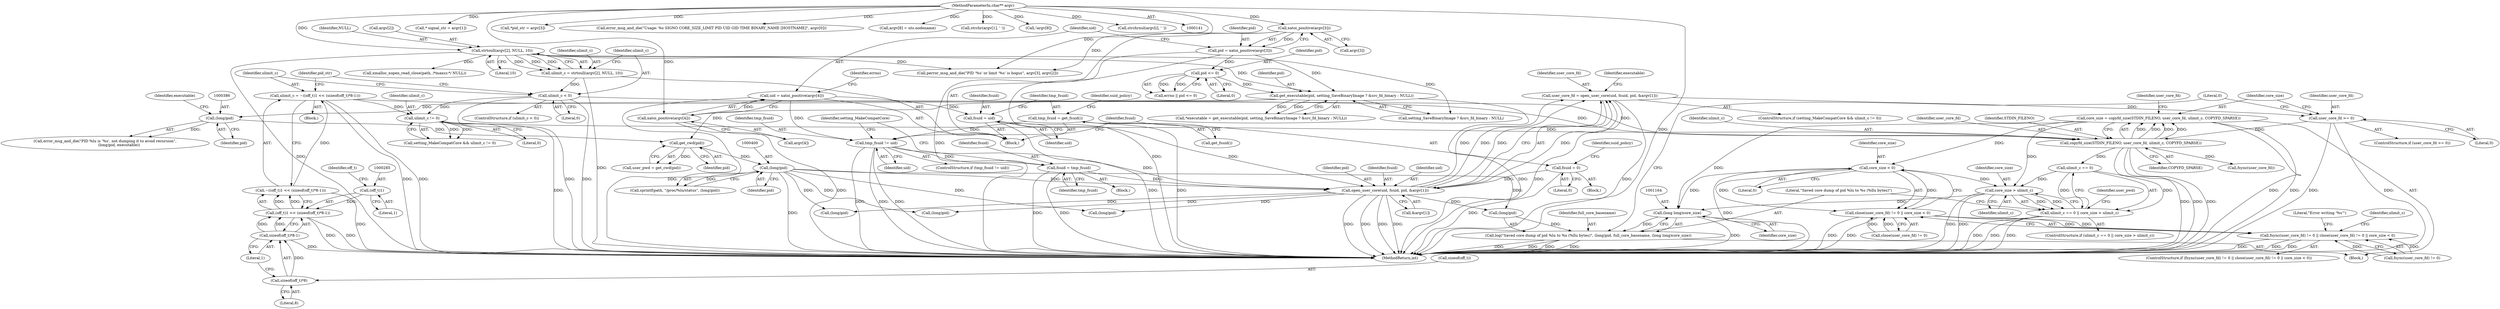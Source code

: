 digraph "0_abrt_80408e9e24a1c10f85fd969e1853e0f192157f92_0@API" {
"1001111" [label="(Call,core_size = copyfd_size(STDIN_FILENO, user_core_fd, ulimit_c, COPYFD_SPARSE))"];
"1001113" [label="(Call,copyfd_size(STDIN_FILENO, user_core_fd, ulimit_c, COPYFD_SPARSE))"];
"1001106" [label="(Call,user_core_fd >= 0)"];
"1000441" [label="(Call,user_core_fd = open_user_core(uid, fsuid, pid, &argv[1]))"];
"1000443" [label="(Call,open_user_core(uid, fsuid, pid, &argv[1]))"];
"1000420" [label="(Call,tmp_fsuid != uid)"];
"1000412" [label="(Call,tmp_fsuid = get_fsuid())"];
"1000307" [label="(Call,uid = xatoi_positive(argv[4]))"];
"1000309" [label="(Call,xatoi_positive(argv[4]))"];
"1000143" [label="(MethodParameterIn,char** argv)"];
"1000408" [label="(Call,fsuid = uid)"];
"1000424" [label="(Call,fsuid = 0)"];
"1000432" [label="(Call,fsuid = tmp_fsuid)"];
"1000399" [label="(Call,(long)pid)"];
"1000391" [label="(Call,get_cwd(pid))"];
"1000369" [label="(Call,get_executable(pid, setting_SaveBinaryImage ? &src_fd_binary : NULL))"];
"1000300" [label="(Call,pid = xatoi_positive(argv[3]))"];
"1000302" [label="(Call,xatoi_positive(argv[3]))"];
"1000316" [label="(Call,pid <= 0)"];
"1000269" [label="(Call,strtoull(argv[2], NULL, 10))"];
"1000385" [label="(Call,(long)pid)"];
"1000280" [label="(Call,ulimit_c = ~((off_t)1 << (sizeof(off_t)*8-1)))"];
"1000282" [label="(Call,~((off_t)1 << (sizeof(off_t)*8-1)))"];
"1000283" [label="(Call,(off_t)1 << (sizeof(off_t)*8-1))"];
"1000284" [label="(Call,(off_t)1)"];
"1000287" [label="(Call,sizeof(off_t)*8-1)"];
"1000288" [label="(Call,sizeof(off_t)*8)"];
"1000276" [label="(Call,ulimit_c < 0)"];
"1000267" [label="(Call,ulimit_c = strtoull(argv[2], NULL, 10))"];
"1000438" [label="(Call,ulimit_c != 0)"];
"1001129" [label="(Call,core_size < 0)"];
"1001124" [label="(Call,close(user_core_fd) != 0 || core_size < 0)"];
"1001119" [label="(Call,fsync(user_core_fd) != 0 || close(user_core_fd) != 0 || core_size < 0)"];
"1001147" [label="(Call,core_size > ulimit_c)"];
"1001143" [label="(Call,ulimit_c == 0 || core_size > ulimit_c)"];
"1001163" [label="(Call,(long long)core_size)"];
"1001157" [label="(Call,log(\"Saved core dump of pid %lu to %s (%llu bytes)\", (long)pid, full_core_basename, (long long)core_size))"];
"1000281" [label="(Identifier,ulimit_c)"];
"1000458" [label="(Call,(long)pid)"];
"1000410" [label="(Identifier,uid)"];
"1000273" [label="(Identifier,NULL)"];
"1001116" [label="(Identifier,ulimit_c)"];
"1000421" [label="(Identifier,tmp_fsuid)"];
"1001115" [label="(Identifier,user_core_fd)"];
"1000303" [label="(Call,argv[3])"];
"1001105" [label="(ControlStructure,if (user_core_fd >= 0))"];
"1000439" [label="(Identifier,ulimit_c)"];
"1000425" [label="(Identifier,fsuid)"];
"1000371" [label="(Call,setting_SaveBinaryImage ? &src_fd_binary : NULL)"];
"1001114" [label="(Identifier,STDIN_FILENO)"];
"1000443" [label="(Call,open_user_core(uid, fsuid, pid, &argv[1]))"];
"1000291" [label="(Literal,8)"];
"1000310" [label="(Call,argv[4])"];
"1000369" [label="(Call,get_executable(pid, setting_SaveBinaryImage ? &src_fd_binary : NULL))"];
"1000446" [label="(Identifier,pid)"];
"1000445" [label="(Identifier,fsuid)"];
"1000426" [label="(Literal,0)"];
"1000302" [label="(Call,xatoi_positive(argv[3]))"];
"1000432" [label="(Call,fsuid = tmp_fsuid)"];
"1000300" [label="(Call,pid = xatoi_positive(argv[3]))"];
"1001167" [label="(Literal,0)"];
"1000270" [label="(Call,argv[2])"];
"1000309" [label="(Call,xatoi_positive(argv[4]))"];
"1001165" [label="(Identifier,core_size)"];
"1000440" [label="(Literal,0)"];
"1000287" [label="(Call,sizeof(off_t)*8-1)"];
"1000290" [label="(Identifier,off_t)"];
"1001125" [label="(Call,close(user_core_fd) != 0)"];
"1000435" [label="(ControlStructure,if (setting_MakeCompatCore && ulimit_c != 0))"];
"1000256" [label="(Call,* signal_str = argv[1])"];
"1000143" [label="(MethodParameterIn,char** argv)"];
"1000413" [label="(Identifier,tmp_fsuid)"];
"1000431" [label="(Block,)"];
"1001159" [label="(Call,(long)pid)"];
"1000280" [label="(Call,ulimit_c = ~((off_t)1 << (sizeof(off_t)*8-1)))"];
"1000391" [label="(Call,get_cwd(pid))"];
"1000314" [label="(Call,errno || pid <= 0)"];
"1000412" [label="(Call,tmp_fsuid = get_fsuid())"];
"1000292" [label="(Literal,1)"];
"1000282" [label="(Call,~((off_t)1 << (sizeof(off_t)*8-1)))"];
"1000269" [label="(Call,strtoull(argv[2], NULL, 10))"];
"1000388" [label="(Identifier,executable)"];
"1001145" [label="(Identifier,ulimit_c)"];
"1001131" [label="(Literal,0)"];
"1000404" [label="(Call,xmalloc_xopen_read_close(path, /*maxsz:*/ NULL))"];
"1000286" [label="(Literal,1)"];
"1000419" [label="(ControlStructure,if (tmp_fsuid != uid))"];
"1001129" [label="(Call,core_size < 0)"];
"1000320" [label="(Call,perror_msg_and_die(\"PID '%s' or limit '%s' is bogus\", argv[3], argv[2]))"];
"1000318" [label="(Literal,0)"];
"1000316" [label="(Call,pid <= 0)"];
"1000289" [label="(Call,sizeof(off_t))"];
"1000387" [label="(Identifier,pid)"];
"1001120" [label="(Call,fsync(user_core_fd) != 0)"];
"1000370" [label="(Identifier,pid)"];
"1000274" [label="(Literal,10)"];
"1001117" [label="(Identifier,COPYFD_SPARSE)"];
"1000276" [label="(Call,ulimit_c < 0)"];
"1000429" [label="(Identifier,suid_policy)"];
"1000294" [label="(Call,*pid_str = argv[3])"];
"1001130" [label="(Identifier,core_size)"];
"1001144" [label="(Call,ulimit_c == 0)"];
"1000308" [label="(Identifier,uid)"];
"1001152" [label="(Identifier,user_pwd)"];
"1000267" [label="(Call,ulimit_c = strtoull(argv[2], NULL, 10))"];
"1000417" [label="(Identifier,suid_policy)"];
"1000453" [label="(Identifier,executable)"];
"1000288" [label="(Call,sizeof(off_t)*8)"];
"1000437" [label="(Identifier,setting_MakeCompatCore)"];
"1000317" [label="(Identifier,pid)"];
"1000284" [label="(Call,(off_t)1)"];
"1000399" [label="(Call,(long)pid)"];
"1000401" [label="(Identifier,pid)"];
"1001113" [label="(Call,copyfd_size(STDIN_FILENO, user_core_fd, ulimit_c, COPYFD_SPARSE))"];
"1000423" [label="(Block,)"];
"1001111" [label="(Call,core_size = copyfd_size(STDIN_FILENO, user_core_fd, ulimit_c, COPYFD_SPARSE))"];
"1000444" [label="(Identifier,uid)"];
"1000170" [label="(Call,error_msg_and_die(\"Usage: %s SIGNO CORE_SIZE_LIMIT PID UID GID TIME BINARY_NAME [HOSTNAME]\", argv[0]))"];
"1000301" [label="(Identifier,pid)"];
"1000144" [label="(Block,)"];
"1000353" [label="(Call,argv[8] = uts.nodename)"];
"1001162" [label="(Identifier,full_core_basename)"];
"1001147" [label="(Call,core_size > ulimit_c)"];
"1001112" [label="(Identifier,core_size)"];
"1001106" [label="(Call,user_core_fd >= 0)"];
"1001118" [label="(ControlStructure,if (fsync(user_core_fd) != 0 || close(user_core_fd) != 0 || core_size < 0))"];
"1000295" [label="(Identifier,pid_str)"];
"1000447" [label="(Call,&argv[1])"];
"1000408" [label="(Call,fsuid = uid)"];
"1000176" [label="(Call,strchr(argv[1], ' '))"];
"1001157" [label="(Call,log(\"Saved core dump of pid %lu to %s (%llu bytes)\", (long)pid, full_core_basename, (long long)core_size))"];
"1000283" [label="(Call,(off_t)1 << (sizeof(off_t)*8-1))"];
"1000278" [label="(Literal,0)"];
"1000396" [label="(Call,sprintf(path, \"/proc/%lu/status\", (long)pid))"];
"1001158" [label="(Literal,\"Saved core dump of pid %lu to %s (%llu bytes)\")"];
"1000268" [label="(Identifier,ulimit_c)"];
"1000307" [label="(Call,uid = xatoi_positive(argv[4]))"];
"1001149" [label="(Identifier,ulimit_c)"];
"1001148" [label="(Identifier,core_size)"];
"1000433" [label="(Identifier,fsuid)"];
"1001108" [label="(Literal,0)"];
"1000383" [label="(Call,error_msg_and_die(\"PID %lu is '%s', not dumping it to avoid recursion\",\n                        (long)pid, executable))"];
"1001107" [label="(Identifier,user_core_fd)"];
"1000442" [label="(Identifier,user_core_fd)"];
"1000414" [label="(Call,get_fsuid())"];
"1001122" [label="(Identifier,user_core_fd)"];
"1001119" [label="(Call,fsync(user_core_fd) != 0 || close(user_core_fd) != 0 || core_size < 0)"];
"1000438" [label="(Call,ulimit_c != 0)"];
"1000441" [label="(Call,user_core_fd = open_user_core(uid, fsuid, pid, &argv[1]))"];
"1001121" [label="(Call,fsync(user_core_fd))"];
"1000385" [label="(Call,(long)pid)"];
"1000422" [label="(Identifier,uid)"];
"1000367" [label="(Call,*executable = get_executable(pid, setting_SaveBinaryImage ? &src_fd_binary : NULL))"];
"1000345" [label="(Call,!argv[8])"];
"1001124" [label="(Call,close(user_core_fd) != 0 || core_size < 0)"];
"1000589" [label="(Call,(long)pid)"];
"1001134" [label="(Literal,\"Error writing '%s'\")"];
"1001168" [label="(MethodReturn,int)"];
"1000420" [label="(Call,tmp_fsuid != uid)"];
"1000315" [label="(Identifier,errno)"];
"1001142" [label="(ControlStructure,if (ulimit_c == 0 || core_size > ulimit_c))"];
"1000409" [label="(Identifier,fsuid)"];
"1000195" [label="(Call,strchrnul(argv[i], ' '))"];
"1000275" [label="(ControlStructure,if (ulimit_c < 0))"];
"1000610" [label="(Call,(long)pid)"];
"1001163" [label="(Call,(long long)core_size)"];
"1001143" [label="(Call,ulimit_c == 0 || core_size > ulimit_c)"];
"1000392" [label="(Identifier,pid)"];
"1000279" [label="(Block,)"];
"1000436" [label="(Call,setting_MakeCompatCore && ulimit_c != 0)"];
"1001109" [label="(Block,)"];
"1000424" [label="(Call,fsuid = 0)"];
"1000434" [label="(Identifier,tmp_fsuid)"];
"1000389" [label="(Call,user_pwd = get_cwd(pid))"];
"1000277" [label="(Identifier,ulimit_c)"];
"1001111" -> "1001109"  [label="AST: "];
"1001111" -> "1001113"  [label="CFG: "];
"1001112" -> "1001111"  [label="AST: "];
"1001113" -> "1001111"  [label="AST: "];
"1001122" -> "1001111"  [label="CFG: "];
"1001111" -> "1001168"  [label="DDG: "];
"1001111" -> "1001168"  [label="DDG: "];
"1001113" -> "1001111"  [label="DDG: "];
"1001113" -> "1001111"  [label="DDG: "];
"1001113" -> "1001111"  [label="DDG: "];
"1001113" -> "1001111"  [label="DDG: "];
"1001111" -> "1001129"  [label="DDG: "];
"1001111" -> "1001147"  [label="DDG: "];
"1001111" -> "1001163"  [label="DDG: "];
"1001113" -> "1001117"  [label="CFG: "];
"1001114" -> "1001113"  [label="AST: "];
"1001115" -> "1001113"  [label="AST: "];
"1001116" -> "1001113"  [label="AST: "];
"1001117" -> "1001113"  [label="AST: "];
"1001113" -> "1001168"  [label="DDG: "];
"1001113" -> "1001168"  [label="DDG: "];
"1001113" -> "1001168"  [label="DDG: "];
"1001106" -> "1001113"  [label="DDG: "];
"1000280" -> "1001113"  [label="DDG: "];
"1000276" -> "1001113"  [label="DDG: "];
"1000438" -> "1001113"  [label="DDG: "];
"1001113" -> "1001121"  [label="DDG: "];
"1001113" -> "1001144"  [label="DDG: "];
"1001106" -> "1001105"  [label="AST: "];
"1001106" -> "1001108"  [label="CFG: "];
"1001107" -> "1001106"  [label="AST: "];
"1001108" -> "1001106"  [label="AST: "];
"1001112" -> "1001106"  [label="CFG: "];
"1001167" -> "1001106"  [label="CFG: "];
"1001106" -> "1001168"  [label="DDG: "];
"1001106" -> "1001168"  [label="DDG: "];
"1000441" -> "1001106"  [label="DDG: "];
"1000441" -> "1000435"  [label="AST: "];
"1000441" -> "1000443"  [label="CFG: "];
"1000442" -> "1000441"  [label="AST: "];
"1000443" -> "1000441"  [label="AST: "];
"1000453" -> "1000441"  [label="CFG: "];
"1000441" -> "1001168"  [label="DDG: "];
"1000441" -> "1001168"  [label="DDG: "];
"1000443" -> "1000441"  [label="DDG: "];
"1000443" -> "1000441"  [label="DDG: "];
"1000443" -> "1000441"  [label="DDG: "];
"1000443" -> "1000441"  [label="DDG: "];
"1000443" -> "1000447"  [label="CFG: "];
"1000444" -> "1000443"  [label="AST: "];
"1000445" -> "1000443"  [label="AST: "];
"1000446" -> "1000443"  [label="AST: "];
"1000447" -> "1000443"  [label="AST: "];
"1000443" -> "1001168"  [label="DDG: "];
"1000443" -> "1001168"  [label="DDG: "];
"1000443" -> "1001168"  [label="DDG: "];
"1000443" -> "1001168"  [label="DDG: "];
"1000420" -> "1000443"  [label="DDG: "];
"1000408" -> "1000443"  [label="DDG: "];
"1000424" -> "1000443"  [label="DDG: "];
"1000432" -> "1000443"  [label="DDG: "];
"1000399" -> "1000443"  [label="DDG: "];
"1000443" -> "1000458"  [label="DDG: "];
"1000443" -> "1000589"  [label="DDG: "];
"1000443" -> "1000610"  [label="DDG: "];
"1000443" -> "1001159"  [label="DDG: "];
"1000420" -> "1000419"  [label="AST: "];
"1000420" -> "1000422"  [label="CFG: "];
"1000421" -> "1000420"  [label="AST: "];
"1000422" -> "1000420"  [label="AST: "];
"1000425" -> "1000420"  [label="CFG: "];
"1000437" -> "1000420"  [label="CFG: "];
"1000420" -> "1001168"  [label="DDG: "];
"1000420" -> "1001168"  [label="DDG: "];
"1000420" -> "1001168"  [label="DDG: "];
"1000412" -> "1000420"  [label="DDG: "];
"1000307" -> "1000420"  [label="DDG: "];
"1000420" -> "1000432"  [label="DDG: "];
"1000412" -> "1000144"  [label="AST: "];
"1000412" -> "1000414"  [label="CFG: "];
"1000413" -> "1000412"  [label="AST: "];
"1000414" -> "1000412"  [label="AST: "];
"1000417" -> "1000412"  [label="CFG: "];
"1000412" -> "1001168"  [label="DDG: "];
"1000307" -> "1000144"  [label="AST: "];
"1000307" -> "1000309"  [label="CFG: "];
"1000308" -> "1000307"  [label="AST: "];
"1000309" -> "1000307"  [label="AST: "];
"1000315" -> "1000307"  [label="CFG: "];
"1000307" -> "1001168"  [label="DDG: "];
"1000309" -> "1000307"  [label="DDG: "];
"1000307" -> "1000408"  [label="DDG: "];
"1000309" -> "1000310"  [label="CFG: "];
"1000310" -> "1000309"  [label="AST: "];
"1000309" -> "1001168"  [label="DDG: "];
"1000143" -> "1000309"  [label="DDG: "];
"1000143" -> "1000141"  [label="AST: "];
"1000143" -> "1001168"  [label="DDG: "];
"1000143" -> "1000170"  [label="DDG: "];
"1000143" -> "1000176"  [label="DDG: "];
"1000143" -> "1000195"  [label="DDG: "];
"1000143" -> "1000256"  [label="DDG: "];
"1000143" -> "1000269"  [label="DDG: "];
"1000143" -> "1000294"  [label="DDG: "];
"1000143" -> "1000302"  [label="DDG: "];
"1000143" -> "1000320"  [label="DDG: "];
"1000143" -> "1000345"  [label="DDG: "];
"1000143" -> "1000353"  [label="DDG: "];
"1000408" -> "1000144"  [label="AST: "];
"1000408" -> "1000410"  [label="CFG: "];
"1000409" -> "1000408"  [label="AST: "];
"1000410" -> "1000408"  [label="AST: "];
"1000413" -> "1000408"  [label="CFG: "];
"1000408" -> "1001168"  [label="DDG: "];
"1000424" -> "1000423"  [label="AST: "];
"1000424" -> "1000426"  [label="CFG: "];
"1000425" -> "1000424"  [label="AST: "];
"1000426" -> "1000424"  [label="AST: "];
"1000429" -> "1000424"  [label="CFG: "];
"1000424" -> "1001168"  [label="DDG: "];
"1000432" -> "1000431"  [label="AST: "];
"1000432" -> "1000434"  [label="CFG: "];
"1000433" -> "1000432"  [label="AST: "];
"1000434" -> "1000432"  [label="AST: "];
"1000437" -> "1000432"  [label="CFG: "];
"1000432" -> "1001168"  [label="DDG: "];
"1000432" -> "1001168"  [label="DDG: "];
"1000399" -> "1000396"  [label="AST: "];
"1000399" -> "1000401"  [label="CFG: "];
"1000400" -> "1000399"  [label="AST: "];
"1000401" -> "1000399"  [label="AST: "];
"1000396" -> "1000399"  [label="CFG: "];
"1000399" -> "1001168"  [label="DDG: "];
"1000399" -> "1000396"  [label="DDG: "];
"1000391" -> "1000399"  [label="DDG: "];
"1000399" -> "1000458"  [label="DDG: "];
"1000399" -> "1000589"  [label="DDG: "];
"1000399" -> "1000610"  [label="DDG: "];
"1000399" -> "1001159"  [label="DDG: "];
"1000391" -> "1000389"  [label="AST: "];
"1000391" -> "1000392"  [label="CFG: "];
"1000392" -> "1000391"  [label="AST: "];
"1000389" -> "1000391"  [label="CFG: "];
"1000391" -> "1000389"  [label="DDG: "];
"1000369" -> "1000391"  [label="DDG: "];
"1000385" -> "1000391"  [label="DDG: "];
"1000369" -> "1000367"  [label="AST: "];
"1000369" -> "1000371"  [label="CFG: "];
"1000370" -> "1000369"  [label="AST: "];
"1000371" -> "1000369"  [label="AST: "];
"1000367" -> "1000369"  [label="CFG: "];
"1000369" -> "1001168"  [label="DDG: "];
"1000369" -> "1000367"  [label="DDG: "];
"1000369" -> "1000367"  [label="DDG: "];
"1000300" -> "1000369"  [label="DDG: "];
"1000316" -> "1000369"  [label="DDG: "];
"1000269" -> "1000369"  [label="DDG: "];
"1000369" -> "1000385"  [label="DDG: "];
"1000300" -> "1000144"  [label="AST: "];
"1000300" -> "1000302"  [label="CFG: "];
"1000301" -> "1000300"  [label="AST: "];
"1000302" -> "1000300"  [label="AST: "];
"1000308" -> "1000300"  [label="CFG: "];
"1000300" -> "1001168"  [label="DDG: "];
"1000302" -> "1000300"  [label="DDG: "];
"1000300" -> "1000316"  [label="DDG: "];
"1000302" -> "1000303"  [label="CFG: "];
"1000303" -> "1000302"  [label="AST: "];
"1000302" -> "1001168"  [label="DDG: "];
"1000302" -> "1000320"  [label="DDG: "];
"1000316" -> "1000314"  [label="AST: "];
"1000316" -> "1000318"  [label="CFG: "];
"1000317" -> "1000316"  [label="AST: "];
"1000318" -> "1000316"  [label="AST: "];
"1000314" -> "1000316"  [label="CFG: "];
"1000316" -> "1000314"  [label="DDG: "];
"1000316" -> "1000314"  [label="DDG: "];
"1000269" -> "1000267"  [label="AST: "];
"1000269" -> "1000274"  [label="CFG: "];
"1000270" -> "1000269"  [label="AST: "];
"1000273" -> "1000269"  [label="AST: "];
"1000274" -> "1000269"  [label="AST: "];
"1000267" -> "1000269"  [label="CFG: "];
"1000269" -> "1001168"  [label="DDG: "];
"1000269" -> "1000267"  [label="DDG: "];
"1000269" -> "1000267"  [label="DDG: "];
"1000269" -> "1000267"  [label="DDG: "];
"1000269" -> "1000320"  [label="DDG: "];
"1000269" -> "1000371"  [label="DDG: "];
"1000269" -> "1000404"  [label="DDG: "];
"1000385" -> "1000383"  [label="AST: "];
"1000385" -> "1000387"  [label="CFG: "];
"1000386" -> "1000385"  [label="AST: "];
"1000387" -> "1000385"  [label="AST: "];
"1000388" -> "1000385"  [label="CFG: "];
"1000385" -> "1000383"  [label="DDG: "];
"1000280" -> "1000279"  [label="AST: "];
"1000280" -> "1000282"  [label="CFG: "];
"1000281" -> "1000280"  [label="AST: "];
"1000282" -> "1000280"  [label="AST: "];
"1000295" -> "1000280"  [label="CFG: "];
"1000280" -> "1001168"  [label="DDG: "];
"1000280" -> "1001168"  [label="DDG: "];
"1000282" -> "1000280"  [label="DDG: "];
"1000280" -> "1000438"  [label="DDG: "];
"1000282" -> "1000283"  [label="CFG: "];
"1000283" -> "1000282"  [label="AST: "];
"1000282" -> "1001168"  [label="DDG: "];
"1000283" -> "1000282"  [label="DDG: "];
"1000283" -> "1000282"  [label="DDG: "];
"1000283" -> "1000287"  [label="CFG: "];
"1000284" -> "1000283"  [label="AST: "];
"1000287" -> "1000283"  [label="AST: "];
"1000283" -> "1001168"  [label="DDG: "];
"1000283" -> "1001168"  [label="DDG: "];
"1000284" -> "1000283"  [label="DDG: "];
"1000287" -> "1000283"  [label="DDG: "];
"1000287" -> "1000283"  [label="DDG: "];
"1000284" -> "1000286"  [label="CFG: "];
"1000285" -> "1000284"  [label="AST: "];
"1000286" -> "1000284"  [label="AST: "];
"1000290" -> "1000284"  [label="CFG: "];
"1000287" -> "1000292"  [label="CFG: "];
"1000288" -> "1000287"  [label="AST: "];
"1000292" -> "1000287"  [label="AST: "];
"1000287" -> "1001168"  [label="DDG: "];
"1000288" -> "1000287"  [label="DDG: "];
"1000288" -> "1000291"  [label="CFG: "];
"1000289" -> "1000288"  [label="AST: "];
"1000291" -> "1000288"  [label="AST: "];
"1000292" -> "1000288"  [label="CFG: "];
"1000276" -> "1000275"  [label="AST: "];
"1000276" -> "1000278"  [label="CFG: "];
"1000277" -> "1000276"  [label="AST: "];
"1000278" -> "1000276"  [label="AST: "];
"1000281" -> "1000276"  [label="CFG: "];
"1000295" -> "1000276"  [label="CFG: "];
"1000276" -> "1001168"  [label="DDG: "];
"1000276" -> "1001168"  [label="DDG: "];
"1000267" -> "1000276"  [label="DDG: "];
"1000276" -> "1000438"  [label="DDG: "];
"1000267" -> "1000144"  [label="AST: "];
"1000268" -> "1000267"  [label="AST: "];
"1000277" -> "1000267"  [label="CFG: "];
"1000267" -> "1001168"  [label="DDG: "];
"1000438" -> "1000436"  [label="AST: "];
"1000438" -> "1000440"  [label="CFG: "];
"1000439" -> "1000438"  [label="AST: "];
"1000440" -> "1000438"  [label="AST: "];
"1000436" -> "1000438"  [label="CFG: "];
"1000438" -> "1001168"  [label="DDG: "];
"1000438" -> "1000436"  [label="DDG: "];
"1000438" -> "1000436"  [label="DDG: "];
"1001129" -> "1001124"  [label="AST: "];
"1001129" -> "1001131"  [label="CFG: "];
"1001130" -> "1001129"  [label="AST: "];
"1001131" -> "1001129"  [label="AST: "];
"1001124" -> "1001129"  [label="CFG: "];
"1001129" -> "1001168"  [label="DDG: "];
"1001129" -> "1001124"  [label="DDG: "];
"1001129" -> "1001124"  [label="DDG: "];
"1001129" -> "1001147"  [label="DDG: "];
"1001129" -> "1001163"  [label="DDG: "];
"1001124" -> "1001119"  [label="AST: "];
"1001124" -> "1001125"  [label="CFG: "];
"1001125" -> "1001124"  [label="AST: "];
"1001119" -> "1001124"  [label="CFG: "];
"1001124" -> "1001168"  [label="DDG: "];
"1001124" -> "1001168"  [label="DDG: "];
"1001124" -> "1001119"  [label="DDG: "];
"1001124" -> "1001119"  [label="DDG: "];
"1001125" -> "1001124"  [label="DDG: "];
"1001125" -> "1001124"  [label="DDG: "];
"1001119" -> "1001118"  [label="AST: "];
"1001119" -> "1001120"  [label="CFG: "];
"1001120" -> "1001119"  [label="AST: "];
"1001134" -> "1001119"  [label="CFG: "];
"1001145" -> "1001119"  [label="CFG: "];
"1001119" -> "1001168"  [label="DDG: "];
"1001119" -> "1001168"  [label="DDG: "];
"1001119" -> "1001168"  [label="DDG: "];
"1001120" -> "1001119"  [label="DDG: "];
"1001120" -> "1001119"  [label="DDG: "];
"1001147" -> "1001143"  [label="AST: "];
"1001147" -> "1001149"  [label="CFG: "];
"1001148" -> "1001147"  [label="AST: "];
"1001149" -> "1001147"  [label="AST: "];
"1001143" -> "1001147"  [label="CFG: "];
"1001147" -> "1001168"  [label="DDG: "];
"1001147" -> "1001168"  [label="DDG: "];
"1001147" -> "1001143"  [label="DDG: "];
"1001147" -> "1001143"  [label="DDG: "];
"1001144" -> "1001147"  [label="DDG: "];
"1001147" -> "1001163"  [label="DDG: "];
"1001143" -> "1001142"  [label="AST: "];
"1001143" -> "1001144"  [label="CFG: "];
"1001144" -> "1001143"  [label="AST: "];
"1001152" -> "1001143"  [label="CFG: "];
"1001158" -> "1001143"  [label="CFG: "];
"1001143" -> "1001168"  [label="DDG: "];
"1001143" -> "1001168"  [label="DDG: "];
"1001143" -> "1001168"  [label="DDG: "];
"1001144" -> "1001143"  [label="DDG: "];
"1001144" -> "1001143"  [label="DDG: "];
"1001163" -> "1001157"  [label="AST: "];
"1001163" -> "1001165"  [label="CFG: "];
"1001164" -> "1001163"  [label="AST: "];
"1001165" -> "1001163"  [label="AST: "];
"1001157" -> "1001163"  [label="CFG: "];
"1001163" -> "1001168"  [label="DDG: "];
"1001163" -> "1001157"  [label="DDG: "];
"1001157" -> "1001109"  [label="AST: "];
"1001158" -> "1001157"  [label="AST: "];
"1001159" -> "1001157"  [label="AST: "];
"1001162" -> "1001157"  [label="AST: "];
"1001167" -> "1001157"  [label="CFG: "];
"1001157" -> "1001168"  [label="DDG: "];
"1001157" -> "1001168"  [label="DDG: "];
"1001157" -> "1001168"  [label="DDG: "];
"1001157" -> "1001168"  [label="DDG: "];
"1001159" -> "1001157"  [label="DDG: "];
}
